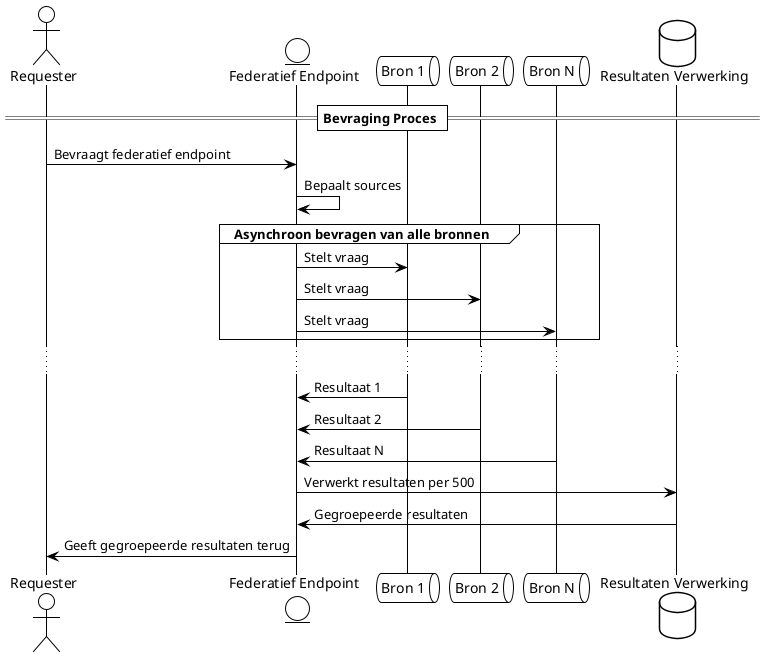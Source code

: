 @startuml
!theme plain

actor Requester as "Requester"
entity "Federatief Endpoint" as FE
queue "Bron 1" as B1
queue "Bron 2" as B2
queue "Bron N" as BN
database "Resultaten Verwerking" as RV

== Bevraging Proces ==
Requester -> FE : Bevraagt federatief endpoint
FE -> FE : Bepaalt sources
group Asynchroon bevragen van alle bronnen
    FE -> B1 : Stelt vraag
    FE -> B2 : Stelt vraag
    FE -> BN : Stelt vraag
end
...
B1 -> FE : Resultaat 1
B2 -> FE : Resultaat 2
BN -> FE : Resultaat N
FE -> RV : Verwerkt resultaten per 500
RV -> FE : Gegroepeerde resultaten
FE -> Requester : Geeft gegroepeerde resultaten terug

@enduml